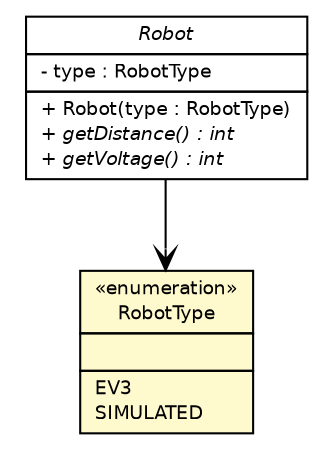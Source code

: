 #!/usr/local/bin/dot
#
# Class diagram 
# Generated by UMLGraph version R5_6 (http://www.umlgraph.org/)
#

digraph G {
	edge [fontname="Helvetica",fontsize=10,labelfontname="Helvetica",labelfontsize=10];
	node [fontname="Helvetica",fontsize=10,shape=plaintext];
	nodesep=0.25;
	ranksep=0.5;
	// jab.lejos.liverobots.brity.model.Robot
	c317 [label=<<table title="jab.lejos.liverobots.brity.model.Robot" border="0" cellborder="1" cellspacing="0" cellpadding="2" port="p" href="./Robot.html">
		<tr><td><table border="0" cellspacing="0" cellpadding="1">
<tr><td align="center" balign="center"><font face="Helvetica-Oblique"> Robot </font></td></tr>
		</table></td></tr>
		<tr><td><table border="0" cellspacing="0" cellpadding="1">
<tr><td align="left" balign="left"> - type : RobotType </td></tr>
		</table></td></tr>
		<tr><td><table border="0" cellspacing="0" cellpadding="1">
<tr><td align="left" balign="left"> + Robot(type : RobotType) </td></tr>
<tr><td align="left" balign="left"><font face="Helvetica-Oblique" point-size="9.0"> + getDistance() : int </font></td></tr>
<tr><td align="left" balign="left"><font face="Helvetica-Oblique" point-size="9.0"> + getVoltage() : int </font></td></tr>
		</table></td></tr>
		</table>>, URL="./Robot.html", fontname="Helvetica", fontcolor="black", fontsize=9.0];
	// jab.lejos.liverobots.brity.model.RobotType
	c320 [label=<<table title="jab.lejos.liverobots.brity.model.RobotType" border="0" cellborder="1" cellspacing="0" cellpadding="2" port="p" bgcolor="lemonChiffon" href="./RobotType.html">
		<tr><td><table border="0" cellspacing="0" cellpadding="1">
<tr><td align="center" balign="center"> &#171;enumeration&#187; </td></tr>
<tr><td align="center" balign="center"> RobotType </td></tr>
		</table></td></tr>
		<tr><td><table border="0" cellspacing="0" cellpadding="1">
<tr><td align="left" balign="left">  </td></tr>
		</table></td></tr>
		<tr><td><table border="0" cellspacing="0" cellpadding="1">
<tr><td align="left" balign="left"> EV3 </td></tr>
<tr><td align="left" balign="left"> SIMULATED </td></tr>
		</table></td></tr>
		</table>>, URL="./RobotType.html", fontname="Helvetica", fontcolor="black", fontsize=9.0];
	// jab.lejos.liverobots.brity.model.Robot NAVASSOC jab.lejos.liverobots.brity.model.RobotType
	c317:p -> c320:p [taillabel="", label="", headlabel="", fontname="Helvetica", fontcolor="black", fontsize=10.0, color="black", arrowhead=open];
}

